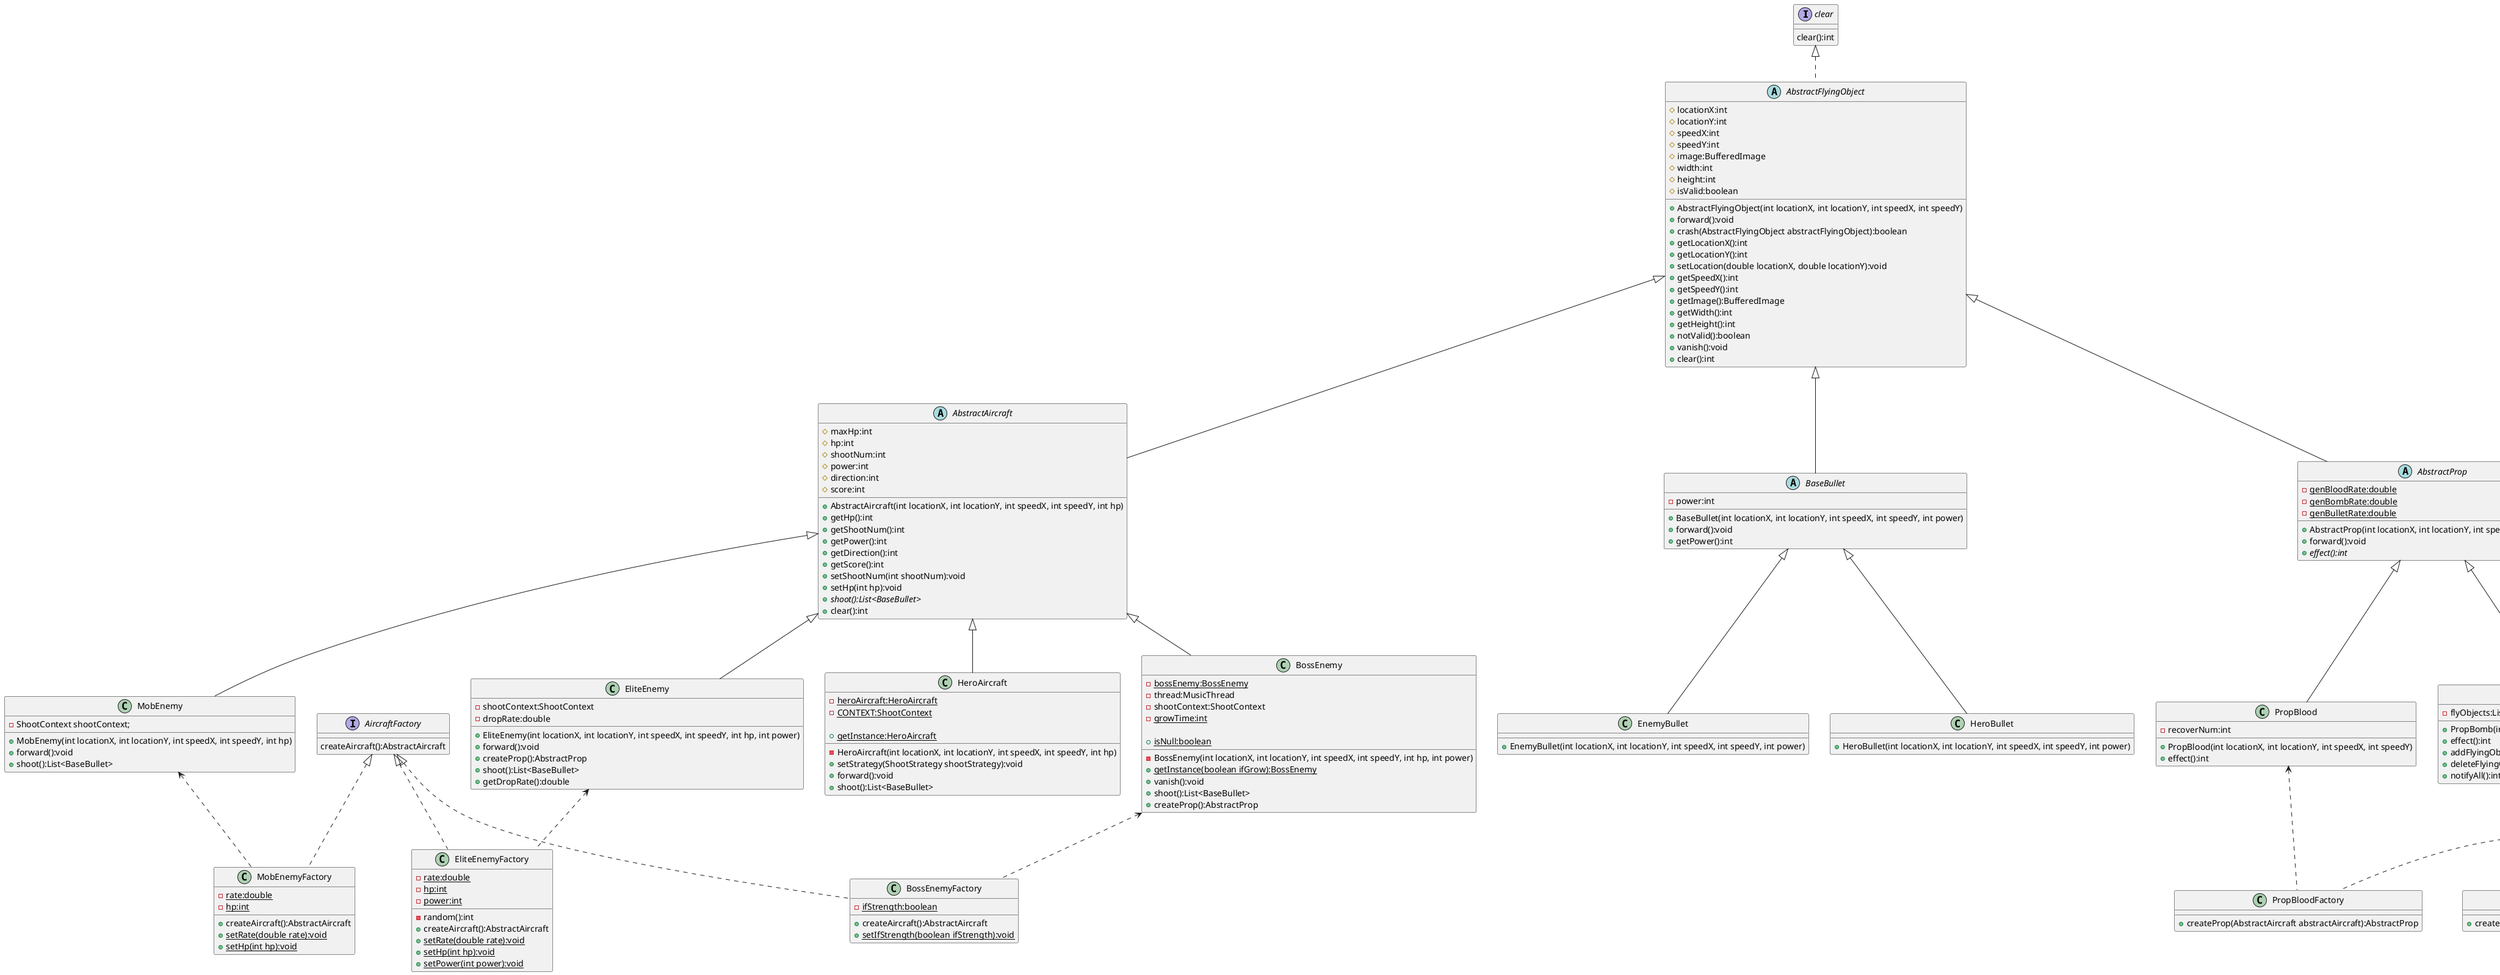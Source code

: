 @startuml
'https://plantuml.com/class-diagram

interface clear{
    clear():int
}

abstract class AbstractFlyingObject{
    # locationX:int
    # locationY:int
    # speedX:int
    # speedY:int
    # image:BufferedImage
    # width:int
    # height:int
    # isValid:boolean

    + AbstractFlyingObject(int locationX, int locationY, int speedX, int speedY)
    + forward():void
    + crash(AbstractFlyingObject abstractFlyingObject):boolean
    + getLocationX():int
    + getLocationY():int
    + setLocation(double locationX, double locationY):void
    + getSpeedX():int
    + getSpeedY():int
    + getImage():BufferedImage
    + getWidth():int
    + getHeight():int
    + notValid():boolean
    + vanish():void
    + clear():int
}

clear <|.. AbstractFlyingObject

abstract AbstractAircraft{
    # maxHp:int
    # hp:int
    # shootNum:int
    # power:int
    # direction:int
    # score:int

    + AbstractAircraft(int locationX, int locationY, int speedX, int speedY, int hp)
    + getHp():int
    + getShootNum():int
    + getPower():int
    + getDirection():int
    + getScore():int
    + setShootNum(int shootNum):void
    + setHp(int hp):void
    + {abstract} shoot():List<BaseBullet>
    + clear():int
}

abstract class BaseBullet{
    - power:int

    + BaseBullet(int locationX, int locationY, int speedX, int speedY, int power)
    + forward():void
    + getPower():int
}

abstract class AbstractProp{
    - {static} genBloodRate:double
    - {static} genBombRate:double
    - {static} genBulletRate:double

    + AbstractProp(int locationX, int locationY, int speedX, int speedY)
    + forward():void
    + {abstract} effect():int
}

AbstractFlyingObject <|-- AbstractAircraft
AbstractFlyingObject <|-- AbstractProp
AbstractFlyingObject <|-- BaseBullet

class BossEnemy{
    - {static} bossEnemy:BossEnemy
    - thread:MusicThread
    - shootContext:ShootContext
    - {static} growTime:int

    - BossEnemy(int locationX, int locationY, int speedX, int speedY, int hp, int power)
    + {static} getInstance(boolean ifGrow):BossEnemy
    + {static} isNull:boolean
    + vanish():void
    + shoot():List<BaseBullet>
    + createProp():AbstractProp
}

class EliteEnemy{
    - shootContext:ShootContext
    - dropRate:double

    + EliteEnemy(int locationX, int locationY, int speedX, int speedY, int hp, int power)
    + forward():void
    + createProp():AbstractProp
    + shoot():List<BaseBullet>
    + getDropRate():double
}

class HeroAircraft{
    - {static} heroAircraft:HeroAircraft
    - {static} CONTEXT:ShootContext

    - HeroAircraft(int locationX, int locationY, int speedX, int speedY, int hp)
    + {static} getInstance:HeroAircraft
    + setStrategy(ShootStrategy shootStrategy):void
    + forward():void
    + shoot():List<BaseBullet>
}

class MobEnemy{
    - ShootContext shootContext;

    + MobEnemy(int locationX, int locationY, int speedX, int speedY, int hp)
    + forward():void
    + shoot():List<BaseBullet>
}

AbstractAircraft <|-- BossEnemy
AbstractAircraft <|-- EliteEnemy
AbstractAircraft <|-- HeroAircraft
AbstractAircraft <|-- MobEnemy

class HeroBullet{
    + HeroBullet(int locationX, int locationY, int speedX, int speedY, int power)
}

class EnemyBullet{
    + EnemyBullet(int locationX, int locationY, int speedX, int speedY, int power)
}

BaseBullet <|-- HeroBullet
BaseBullet <|-- EnemyBullet

class PropBlood{
    - recoverNum:int

    + PropBlood(int locationX, int locationY, int speedX, int speedY)
    + effect():int
}

class PropBomb{
    - flyObjects:List<Clear>

    + PropBomb(int locationX, int locationY, int speedX, int speedY)
    + effect():int
    + addFlyingObject(AbstractFlyingObject abstractFlyingObject):void
    + deleteFlyingObject(AbstractFlyingObject abstractFlyingObject):void
    + notifyAll():int
}

class PropBullet{
    - {static} TIMER:Timer

    + PropBullet(int locationX, int locationY, int speedX, int speedY)
    + effect():int
}

AbstractProp <|-- PropBlood
AbstractProp <|-- PropBomb
AbstractProp <|-- PropBullet

interface AircraftFactory
{
    createAircraft():AbstractAircraft
}

class MobEnemyFactory {
    - {static} rate:double
    - {static} hp:int

    + createAircraft():AbstractAircraft
    + {static} setRate(double rate):void
    + {static} setHp(int hp):void
}

class EliteEnemyFactory {
    - {static} rate:double
    - {static} hp:int
    - {static} power:int

    - random():int
    + createAircraft():AbstractAircraft
    + {static} setRate(double rate):void
    + {static} setHp(int hp):void
    + {static} setPower(int power):void
}

class BossEnemyFactory{
    - {static} ifStrength:boolean

    + createAircraft():AbstractAircraft
    + {static} setIfStrength(boolean ifStrength):void
}

AircraftFactory <|.. MobEnemyFactory
AircraftFactory <|.. EliteEnemyFactory
AircraftFactory <|.. BossEnemyFactory

MobEnemy <.. MobEnemyFactory
EliteEnemy <.. EliteEnemyFactory
BossEnemy <.. BossEnemyFactory

interface PropFactory
{
    createProp(AbstractAircraft abstractAircraft):AbstractProp
}

class PropBloodFactory {
    + createProp(AbstractAircraft abstractAircraft):AbstractProp
}

class PropBombFactory {
    + createProp(AbstractAircraft abstractAircraft):AbstractProp
}

class PropBulletFactory {
    + createProp(AbstractAircraft abstractAircraft):AbstractProp
}

PropFactory <|.. PropBloodFactory
PropFactory <|.. PropBombFactory
PropFactory <|.. PropBulletFactory

PropBlood <.. PropBloodFactory
PropBomb <.. PropBombFactory
PropBullet <.. PropBulletFactory

@enduml